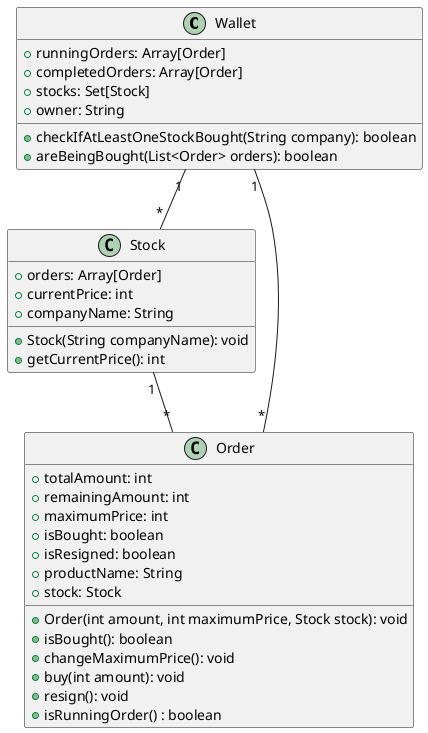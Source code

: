 @startuml

class Wallet{
+runningOrders: Array[Order]
+completedOrders: Array[Order]
+stocks: Set[Stock]
+owner: String

+checkIfAtLeastOneStockBought(String company): boolean
+areBeingBought(List<Order> orders): boolean
}

class Stock{
+orders: Array[Order]
+currentPrice: int
+companyName: String

+Stock(String companyName): void
+getCurrentPrice(): int
}

class Order{
+totalAmount: int
+remainingAmount: int
+maximumPrice: int
+isBought: boolean
+isResigned: boolean
+productName: String
+stock: Stock

+Order(int amount, int maximumPrice, Stock stock): void
+isBought(): boolean
+changeMaximumPrice(): void
+buy(int amount): void
+resign(): void
+isRunningOrder() : boolean
}

Wallet "1" -- "*" Stock
Wallet "1" -- "*" Order
Stock "1" -- "*" Order

@enduml